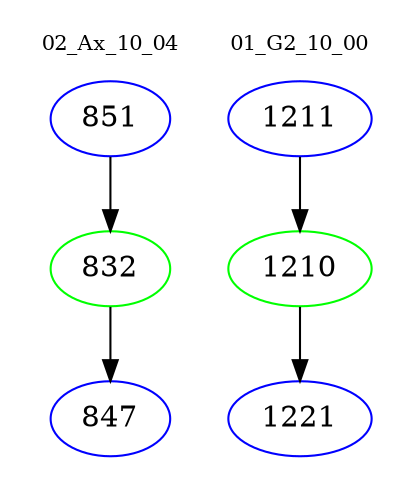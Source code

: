 digraph{
subgraph cluster_0 {
color = white
label = "02_Ax_10_04";
fontsize=10;
T0_851 [label="851", color="blue"]
T0_851 -> T0_832 [color="black"]
T0_832 [label="832", color="green"]
T0_832 -> T0_847 [color="black"]
T0_847 [label="847", color="blue"]
}
subgraph cluster_1 {
color = white
label = "01_G2_10_00";
fontsize=10;
T1_1211 [label="1211", color="blue"]
T1_1211 -> T1_1210 [color="black"]
T1_1210 [label="1210", color="green"]
T1_1210 -> T1_1221 [color="black"]
T1_1221 [label="1221", color="blue"]
}
}

